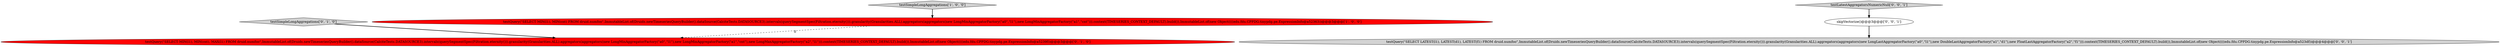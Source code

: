 digraph {
2 [style = filled, label = "testQuery(\"SELECT MIN(l1), MIN(cnt), MAX(l1) FROM druid.numfoo\",ImmutableList.of(Druids.newTimeseriesQueryBuilder().dataSource(CalciteTests.DATASOURCE3).intervals(querySegmentSpec(Filtration.eternity())).granularity(Granularities.ALL).aggregators(aggregators(new LongMinAggregatorFactory(\"a0\",\"l1\"),new LongMinAggregatorFactory(\"a1\",\"cnt\"),new LongMaxAggregatorFactory(\"a2\",\"l1\"))).context(TIMESERIES_CONTEXT_DEFAULT).build()),ImmutableList.of(new Object((((edu.fdu.CPPDG.tinypdg.pe.ExpressionInfo@a5239f))@@@3@@@['0', '1', '0']", fillcolor = red, shape = ellipse image = "AAA1AAABBB2BBB"];
6 [style = filled, label = "skipVectorize()@@@3@@@['0', '0', '1']", fillcolor = white, shape = ellipse image = "AAA0AAABBB3BBB"];
0 [style = filled, label = "testSimpleLongAggregations['1', '0', '0']", fillcolor = lightgray, shape = diamond image = "AAA0AAABBB1BBB"];
4 [style = filled, label = "testLatestAggregatorsNumericNull['0', '0', '1']", fillcolor = lightgray, shape = diamond image = "AAA0AAABBB3BBB"];
3 [style = filled, label = "testSimpleLongAggregations['0', '1', '0']", fillcolor = lightgray, shape = diamond image = "AAA0AAABBB2BBB"];
1 [style = filled, label = "testQuery(\"SELECT MIN(l1), MIN(cnt) FROM druid.numfoo\",ImmutableList.of(Druids.newTimeseriesQueryBuilder().dataSource(CalciteTests.DATASOURCE3).intervals(querySegmentSpec(Filtration.eternity())).granularity(Granularities.ALL).aggregators(aggregators(new LongMinAggregatorFactory(\"a0\",\"l1\"),new LongMinAggregatorFactory(\"a1\",\"cnt\"))).context(TIMESERIES_CONTEXT_DEFAULT).build()),ImmutableList.of(new Object((((edu.fdu.CPPDG.tinypdg.pe.ExpressionInfo@a52363))@@@3@@@['1', '0', '0']", fillcolor = red, shape = ellipse image = "AAA1AAABBB1BBB"];
5 [style = filled, label = "testQuery(\"SELECT LATEST(l1), LATEST(d1), LATEST(f1) FROM druid.numfoo\",ImmutableList.of(Druids.newTimeseriesQueryBuilder().dataSource(CalciteTests.DATASOURCE3).intervals(querySegmentSpec(Filtration.eternity())).granularity(Granularities.ALL).aggregators(aggregators(new LongLastAggregatorFactory(\"a0\",\"l1\"),new DoubleLastAggregatorFactory(\"a1\",\"d1\"),new FloatLastAggregatorFactory(\"a2\",\"f1\"))).context(TIMESERIES_CONTEXT_DEFAULT).build()),ImmutableList.of(new Object((((edu.fdu.CPPDG.tinypdg.pe.ExpressionInfo@a523df))@@@4@@@['0', '0', '1']", fillcolor = lightgray, shape = ellipse image = "AAA0AAABBB3BBB"];
6->5 [style = bold, label=""];
1->2 [style = dashed, label="0"];
3->2 [style = bold, label=""];
4->6 [style = bold, label=""];
0->1 [style = bold, label=""];
}
